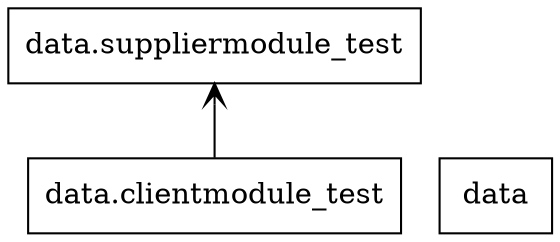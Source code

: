 digraph "packages_No_Name" {
charset="utf-8"
rankdir=BT
"3" [shape="box", label="data.clientmodule_test"];
"6" [shape="box", label="data"];
"7" [shape="box", label="data.suppliermodule_test"];
"3" -> "7" [arrowtail="none", arrowhead="open"];
}
